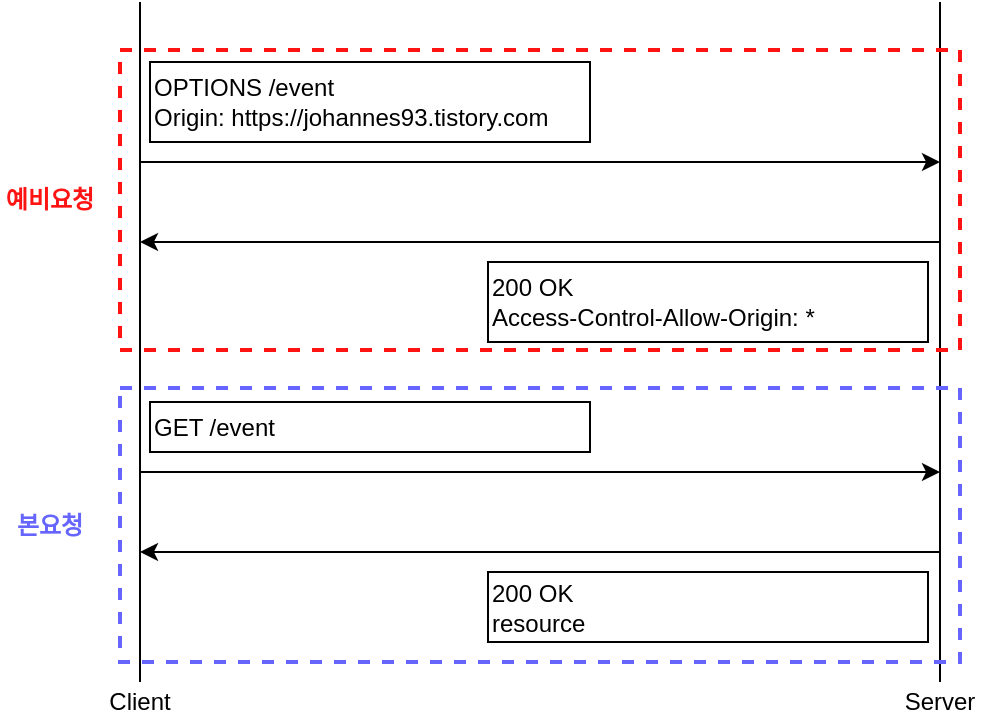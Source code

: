 <mxfile version="14.2.6" type="github">
  <diagram id="l1pZZnaqz67jxpkk44JH" name="Page-1">
    <mxGraphModel dx="1188" dy="669" grid="1" gridSize="10" guides="1" tooltips="1" connect="1" arrows="1" fold="1" page="1" pageScale="1" pageWidth="850" pageHeight="1100" math="0" shadow="0">
      <root>
        <mxCell id="0" />
        <mxCell id="1" parent="0" />
        <mxCell id="GdvLReXBti558j_pC3zY-1" value="" style="endArrow=none;html=1;exitX=0.5;exitY=0;exitDx=0;exitDy=0;" edge="1" parent="1" source="GdvLReXBti558j_pC3zY-4">
          <mxGeometry width="50" height="50" relative="1" as="geometry">
            <mxPoint x="600" y="720" as="sourcePoint" />
            <mxPoint x="600" y="420" as="targetPoint" />
          </mxGeometry>
        </mxCell>
        <mxCell id="GdvLReXBti558j_pC3zY-2" value="" style="endArrow=none;html=1;exitX=0.5;exitY=0;exitDx=0;exitDy=0;" edge="1" parent="1" source="GdvLReXBti558j_pC3zY-3">
          <mxGeometry width="50" height="50" relative="1" as="geometry">
            <mxPoint x="200" y="720" as="sourcePoint" />
            <mxPoint x="200" y="420" as="targetPoint" />
          </mxGeometry>
        </mxCell>
        <mxCell id="GdvLReXBti558j_pC3zY-3" value="Client" style="text;html=1;strokeColor=none;fillColor=none;align=center;verticalAlign=middle;whiteSpace=wrap;rounded=0;" vertex="1" parent="1">
          <mxGeometry x="180" y="760" width="40" height="20" as="geometry" />
        </mxCell>
        <mxCell id="GdvLReXBti558j_pC3zY-4" value="Server" style="text;html=1;strokeColor=none;fillColor=none;align=center;verticalAlign=middle;whiteSpace=wrap;rounded=0;" vertex="1" parent="1">
          <mxGeometry x="580" y="760" width="40" height="20" as="geometry" />
        </mxCell>
        <mxCell id="GdvLReXBti558j_pC3zY-5" value="" style="endArrow=classic;html=1;" edge="1" parent="1">
          <mxGeometry width="50" height="50" relative="1" as="geometry">
            <mxPoint x="200" y="500" as="sourcePoint" />
            <mxPoint x="600" y="500" as="targetPoint" />
          </mxGeometry>
        </mxCell>
        <mxCell id="GdvLReXBti558j_pC3zY-6" value="OPTIONS /event&lt;br&gt;Origin:&amp;nbsp;https://johannes93.tistory.com" style="text;html=1;align=left;verticalAlign=middle;whiteSpace=wrap;rounded=0;strokeColor=#000000;" vertex="1" parent="1">
          <mxGeometry x="205" y="450" width="220" height="40" as="geometry" />
        </mxCell>
        <mxCell id="GdvLReXBti558j_pC3zY-8" value="200 OK&lt;br&gt;Access-Control-Allow-Origin:&amp;nbsp;*" style="text;html=1;align=left;verticalAlign=middle;whiteSpace=wrap;rounded=0;strokeColor=#000000;" vertex="1" parent="1">
          <mxGeometry x="374" y="550" width="220" height="40" as="geometry" />
        </mxCell>
        <mxCell id="GdvLReXBti558j_pC3zY-9" value="" style="endArrow=classic;html=1;" edge="1" parent="1">
          <mxGeometry width="50" height="50" relative="1" as="geometry">
            <mxPoint x="600" y="540" as="sourcePoint" />
            <mxPoint x="200" y="540" as="targetPoint" />
          </mxGeometry>
        </mxCell>
        <mxCell id="GdvLReXBti558j_pC3zY-10" value="" style="endArrow=classic;html=1;" edge="1" parent="1">
          <mxGeometry width="50" height="50" relative="1" as="geometry">
            <mxPoint x="200" y="655" as="sourcePoint" />
            <mxPoint x="600" y="655" as="targetPoint" />
          </mxGeometry>
        </mxCell>
        <mxCell id="GdvLReXBti558j_pC3zY-11" value="GET /event" style="text;html=1;align=left;verticalAlign=middle;whiteSpace=wrap;rounded=0;strokeColor=#000000;" vertex="1" parent="1">
          <mxGeometry x="205" y="620" width="220" height="25" as="geometry" />
        </mxCell>
        <mxCell id="GdvLReXBti558j_pC3zY-12" value="200 OK&lt;br&gt;resource" style="text;html=1;align=left;verticalAlign=middle;whiteSpace=wrap;rounded=0;strokeColor=#000000;" vertex="1" parent="1">
          <mxGeometry x="374" y="705" width="220" height="35" as="geometry" />
        </mxCell>
        <mxCell id="GdvLReXBti558j_pC3zY-13" value="" style="endArrow=classic;html=1;" edge="1" parent="1">
          <mxGeometry width="50" height="50" relative="1" as="geometry">
            <mxPoint x="600" y="695" as="sourcePoint" />
            <mxPoint x="200" y="695" as="targetPoint" />
          </mxGeometry>
        </mxCell>
        <mxCell id="GdvLReXBti558j_pC3zY-16" value="" style="rounded=0;whiteSpace=wrap;html=1;fillColor=none;strokeColor=#FF1414;dashed=1;strokeWidth=2;" vertex="1" parent="1">
          <mxGeometry x="190" y="444" width="420" height="150" as="geometry" />
        </mxCell>
        <mxCell id="GdvLReXBti558j_pC3zY-18" value="" style="rounded=0;whiteSpace=wrap;html=1;fillColor=none;dashed=1;strokeWidth=2;strokeColor=#6666FF;" vertex="1" parent="1">
          <mxGeometry x="190" y="613" width="420" height="137" as="geometry" />
        </mxCell>
        <mxCell id="GdvLReXBti558j_pC3zY-19" value="예비요청" style="text;html=1;strokeColor=none;fillColor=none;align=center;verticalAlign=middle;whiteSpace=wrap;rounded=0;dashed=1;fontColor=#FF1414;fontStyle=1" vertex="1" parent="1">
          <mxGeometry x="130" y="509" width="50" height="20" as="geometry" />
        </mxCell>
        <mxCell id="GdvLReXBti558j_pC3zY-20" value="본요청" style="text;html=1;strokeColor=none;fillColor=none;align=center;verticalAlign=middle;whiteSpace=wrap;rounded=0;dashed=1;fontColor=#6666FF;fontStyle=1" vertex="1" parent="1">
          <mxGeometry x="130" y="671.5" width="50" height="20" as="geometry" />
        </mxCell>
      </root>
    </mxGraphModel>
  </diagram>
</mxfile>

